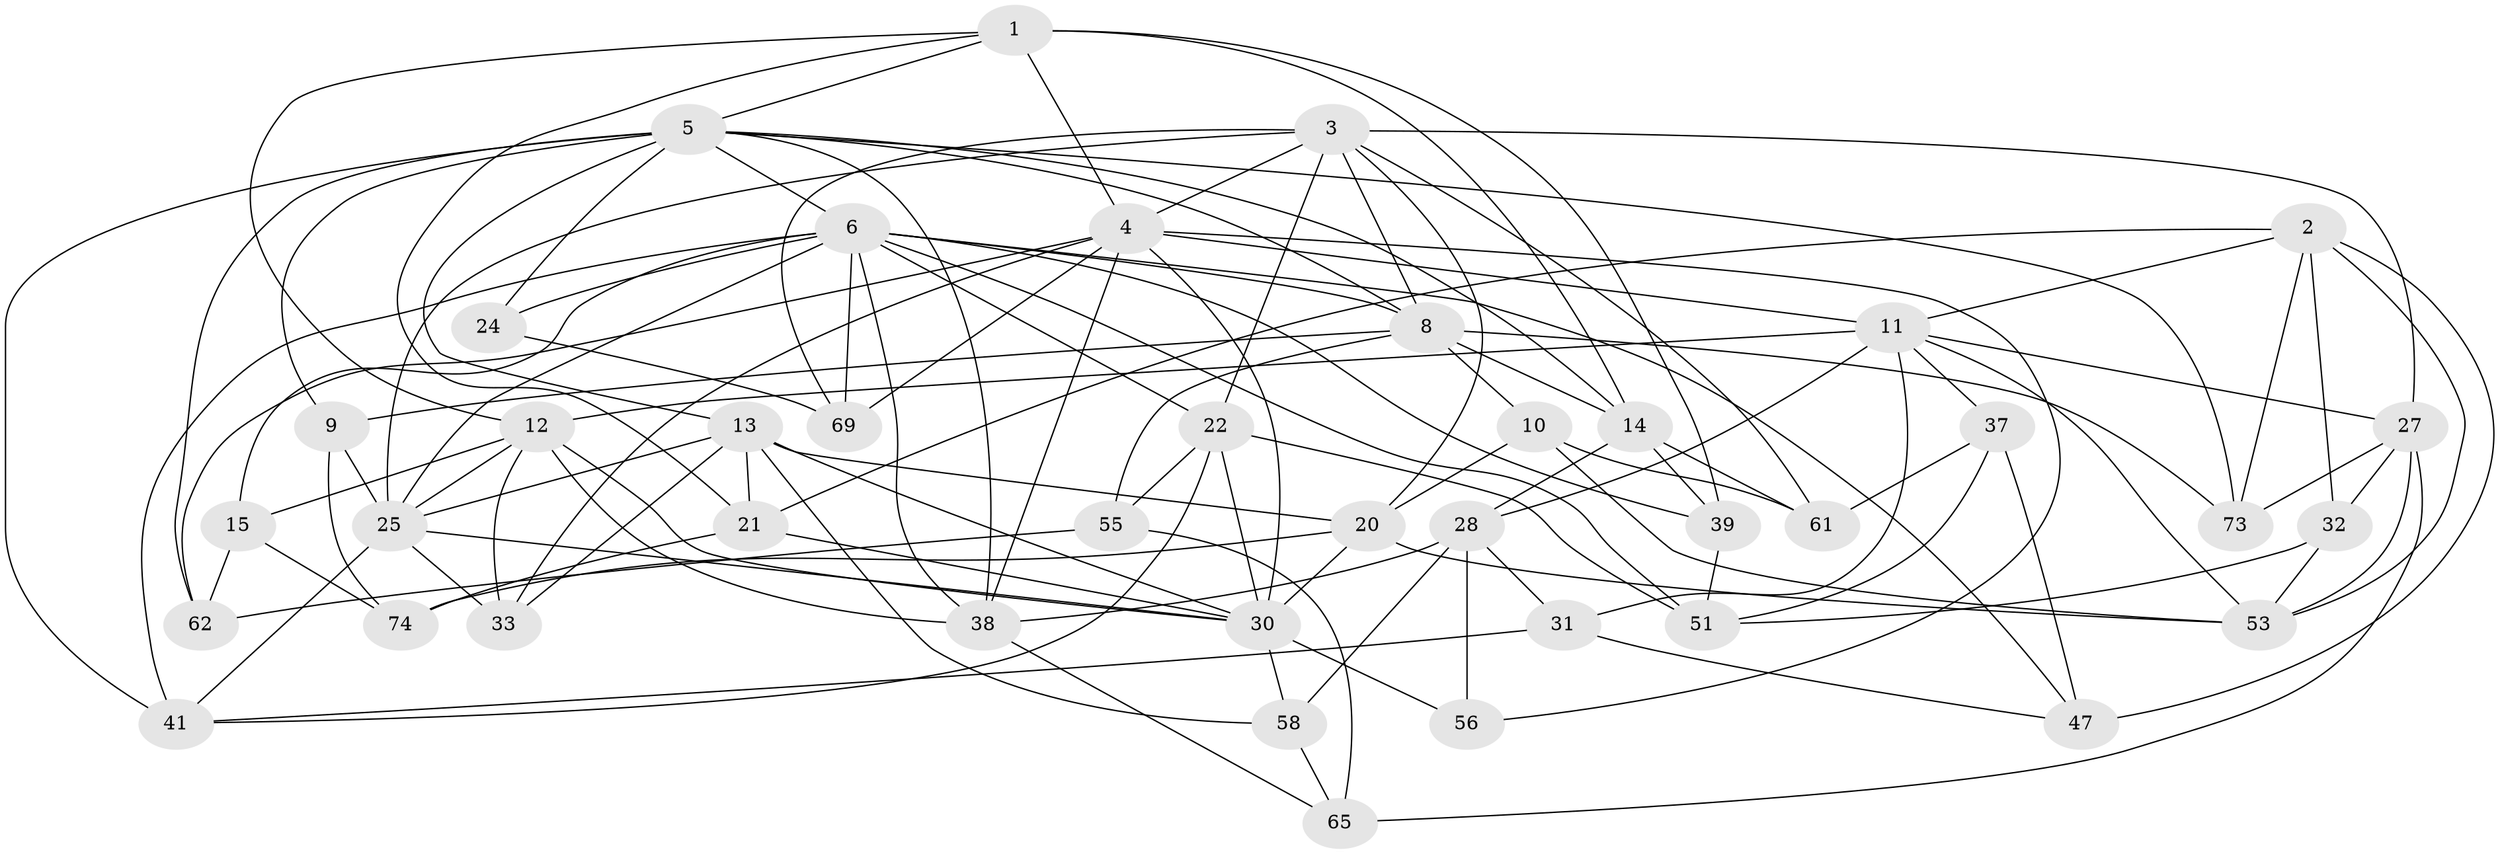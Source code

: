 // original degree distribution, {4: 1.0}
// Generated by graph-tools (version 1.1) at 2025/16/03/09/25 04:16:39]
// undirected, 41 vertices, 115 edges
graph export_dot {
graph [start="1"]
  node [color=gray90,style=filled];
  1 [super="+54"];
  2 [super="+76"];
  3 [super="+80+17"];
  4 [super="+45+16+64"];
  5 [super="+34+26"];
  6 [super="+7+19+44"];
  8 [super="+77+18"];
  9;
  10;
  11 [super="+43+49"];
  12 [super="+72+57"];
  13 [super="+40"];
  14 [super="+23"];
  15;
  20 [super="+75"];
  21 [super="+67"];
  22 [super="+29"];
  24;
  25 [super="+35+82"];
  27 [super="+36"];
  28 [super="+63"];
  30 [super="+70"];
  31;
  32;
  33;
  37;
  38 [super="+71"];
  39;
  41 [super="+42"];
  47;
  51 [super="+68"];
  53 [super="+81"];
  55;
  56;
  58;
  61;
  62;
  65;
  69;
  73;
  74;
  1 -- 14;
  1 -- 5;
  1 -- 4;
  1 -- 12;
  1 -- 39;
  1 -- 21;
  2 -- 53;
  2 -- 73;
  2 -- 11;
  2 -- 32;
  2 -- 21;
  2 -- 47;
  3 -- 61;
  3 -- 69;
  3 -- 8;
  3 -- 25;
  3 -- 20;
  3 -- 27;
  3 -- 22;
  3 -- 4;
  4 -- 33;
  4 -- 62;
  4 -- 11 [weight=2];
  4 -- 30;
  4 -- 56;
  4 -- 69;
  4 -- 38;
  5 -- 41 [weight=2];
  5 -- 24;
  5 -- 13;
  5 -- 6;
  5 -- 8;
  5 -- 9;
  5 -- 73;
  5 -- 14;
  5 -- 62;
  5 -- 38;
  6 -- 24 [weight=2];
  6 -- 69;
  6 -- 8;
  6 -- 15;
  6 -- 25;
  6 -- 39;
  6 -- 38;
  6 -- 22;
  6 -- 47;
  6 -- 51 [weight=2];
  6 -- 41;
  8 -- 9;
  8 -- 55;
  8 -- 73;
  8 -- 10;
  8 -- 14;
  9 -- 74;
  9 -- 25;
  10 -- 61;
  10 -- 20;
  10 -- 53;
  11 -- 12 [weight=2];
  11 -- 28;
  11 -- 37;
  11 -- 27;
  11 -- 31;
  11 -- 53;
  12 -- 38;
  12 -- 33;
  12 -- 25;
  12 -- 15;
  12 -- 30;
  13 -- 33;
  13 -- 25;
  13 -- 20;
  13 -- 21 [weight=2];
  13 -- 58;
  13 -- 30;
  14 -- 61;
  14 -- 39;
  14 -- 28;
  15 -- 62;
  15 -- 74;
  20 -- 74;
  20 -- 30;
  20 -- 53;
  21 -- 74;
  21 -- 30;
  22 -- 51;
  22 -- 55;
  22 -- 41;
  22 -- 30;
  24 -- 69;
  25 -- 33;
  25 -- 41;
  25 -- 30;
  27 -- 53;
  27 -- 73;
  27 -- 32;
  27 -- 65;
  28 -- 56;
  28 -- 58;
  28 -- 31;
  28 -- 38;
  30 -- 58;
  30 -- 56 [weight=2];
  31 -- 47;
  31 -- 41;
  32 -- 51;
  32 -- 53;
  37 -- 47;
  37 -- 61;
  37 -- 51;
  38 -- 65;
  39 -- 51;
  55 -- 62;
  55 -- 65;
  58 -- 65;
}
